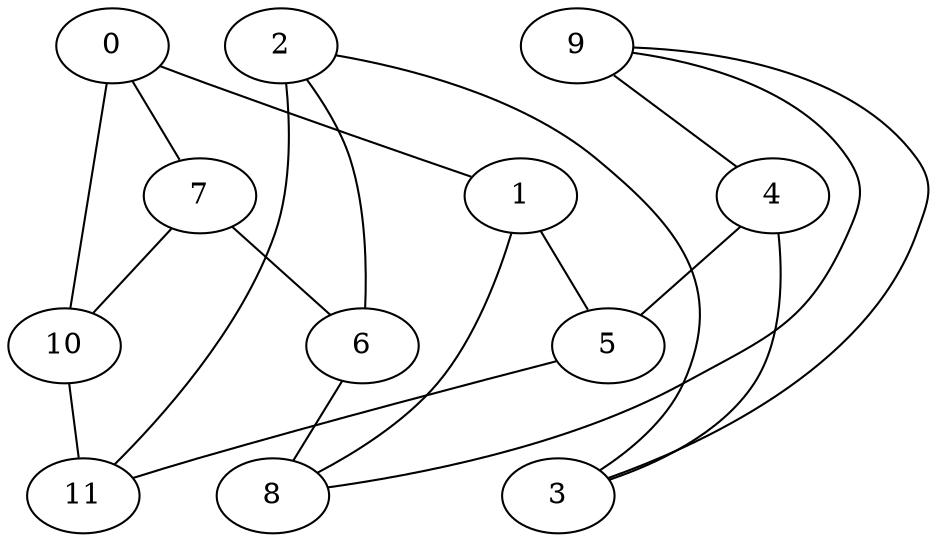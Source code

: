 strict graph {


	"7" [  weight=0 ];

	"7" -- "6" [  weight=0 ];

	"7" -- "10" [  weight=0 ];

	"7" [  weight=0 ];

	"1" [  weight=0 ];

	"1" -- "5" [  weight=0 ];

	"1" -- "8" [  weight=0 ];

	"1" [  weight=0 ];

	"2" [  weight=0 ];

	"2" -- "6" [  weight=0 ];

	"2" -- "3" [  weight=0 ];

	"2" -- "11" [  weight=0 ];

	"9" [  weight=0 ];

	"9" -- "4" [  weight=0 ];

	"9" -- "3" [  weight=0 ];

	"9" -- "8" [  weight=0 ];

	"6" [  weight=0 ];

	"6" -- "2" [  weight=0 ];

	"6" -- "8" [  weight=0 ];

	"6" -- "7" [  weight=0 ];

	"10" [  weight=0 ];

	"10" -- "7" [  weight=0 ];

	"10" [  weight=0 ];

	"10" -- "11" [  weight=0 ];

	"4" [  weight=0 ];

	"4" -- "5" [  weight=0 ];

	"4" -- "3" [  weight=0 ];

	"4" -- "9" [  weight=0 ];

	"3" [  weight=0 ];

	"3" -- "4" [  weight=0 ];

	"3" -- "9" [  weight=0 ];

	"3" -- "2" [  weight=0 ];

	"8" [  weight=0 ];

	"8" -- "9" [  weight=0 ];

	"8" -- "1" [  weight=0 ];

	"8" -- "6" [  weight=0 ];

	"0" [  weight=0 ];

	"0" -- "7" [  weight=0 ];

	"0" -- "10" [  weight=0 ];

	"0" -- "1" [  weight=0 ];

	"5" [  weight=0 ];

	"5" -- "1" [  weight=0 ];

	"5" -- "4" [  weight=0 ];

	"5" -- "11" [  weight=0 ];

	"11" [  weight=0 ];

	"11" -- "5" [  weight=0 ];

	"11" -- "2" [  weight=0 ];

	"11" -- "10" [  weight=0 ];

}
